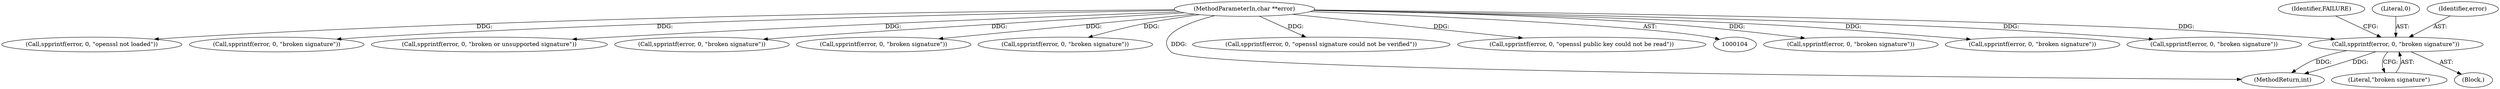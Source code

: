 digraph "0_php-src_0bfb970f43acd1e81d11be1154805f86655f15d5?w=1@pointer" {
"1000383" [label="(Call,spprintf(error, 0, \"broken signature\"))"];
"1000113" [label="(MethodParameterIn,char **error)"];
"1000383" [label="(Call,spprintf(error, 0, \"broken signature\"))"];
"1000278" [label="(Call,spprintf(error, 0, \"broken signature\"))"];
"1000488" [label="(Call,spprintf(error, 0, \"broken signature\"))"];
"1000563" [label="(Call,spprintf(error, 0, \"broken signature\"))"];
"1000155" [label="(Call,spprintf(error, 0, \"openssl not loaded\"))"];
"1000388" [label="(Identifier,FAILURE)"];
"1000382" [label="(Block,)"];
"1000385" [label="(Literal,0)"];
"1000458" [label="(Call,spprintf(error, 0, \"broken signature\"))"];
"1000689" [label="(Call,spprintf(error, 0, \"broken or unsupported signature\"))"];
"1000113" [label="(MethodParameterIn,char **error)"];
"1000668" [label="(Call,spprintf(error, 0, \"broken signature\"))"];
"1000353" [label="(Call,spprintf(error, 0, \"broken signature\"))"];
"1000593" [label="(Call,spprintf(error, 0, \"broken signature\"))"];
"1000697" [label="(MethodReturn,int)"];
"1000384" [label="(Identifier,error)"];
"1000241" [label="(Call,spprintf(error, 0, \"openssl signature could not be verified\"))"];
"1000200" [label="(Call,spprintf(error, 0, \"openssl public key could not be read\"))"];
"1000386" [label="(Literal,\"broken signature\")"];
"1000383" -> "1000382"  [label="AST: "];
"1000383" -> "1000386"  [label="CFG: "];
"1000384" -> "1000383"  [label="AST: "];
"1000385" -> "1000383"  [label="AST: "];
"1000386" -> "1000383"  [label="AST: "];
"1000388" -> "1000383"  [label="CFG: "];
"1000383" -> "1000697"  [label="DDG: "];
"1000383" -> "1000697"  [label="DDG: "];
"1000113" -> "1000383"  [label="DDG: "];
"1000113" -> "1000104"  [label="AST: "];
"1000113" -> "1000697"  [label="DDG: "];
"1000113" -> "1000155"  [label="DDG: "];
"1000113" -> "1000200"  [label="DDG: "];
"1000113" -> "1000241"  [label="DDG: "];
"1000113" -> "1000278"  [label="DDG: "];
"1000113" -> "1000353"  [label="DDG: "];
"1000113" -> "1000458"  [label="DDG: "];
"1000113" -> "1000488"  [label="DDG: "];
"1000113" -> "1000563"  [label="DDG: "];
"1000113" -> "1000593"  [label="DDG: "];
"1000113" -> "1000668"  [label="DDG: "];
"1000113" -> "1000689"  [label="DDG: "];
}
